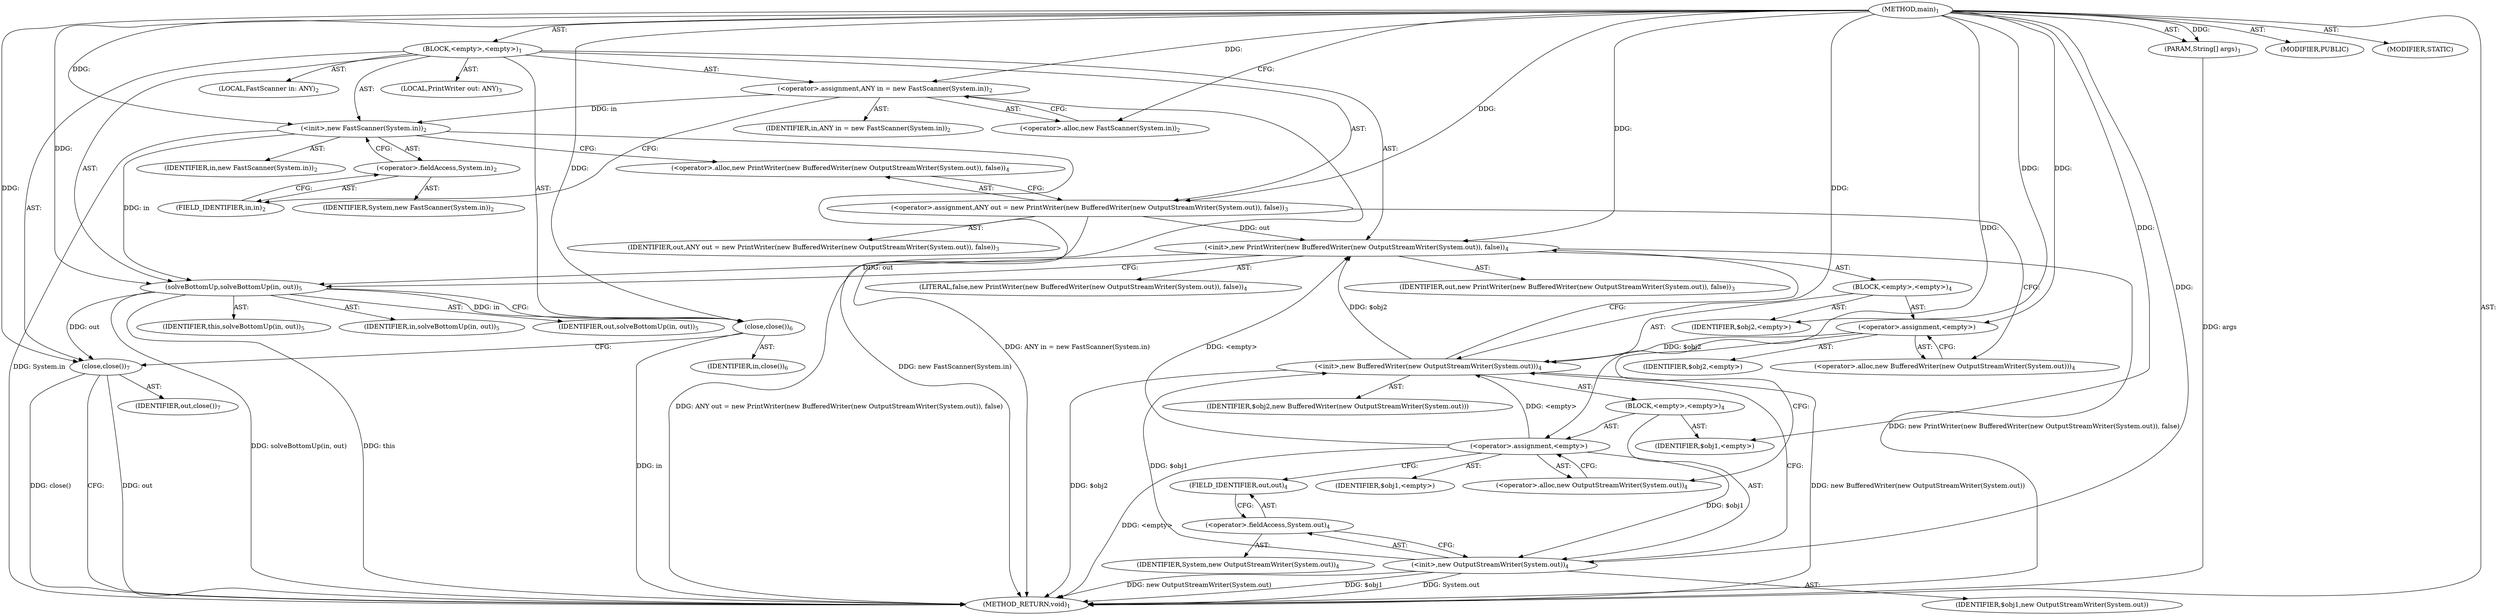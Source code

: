 digraph "main" {  
"21" [label = <(METHOD,main)<SUB>1</SUB>> ]
"22" [label = <(PARAM,String[] args)<SUB>1</SUB>> ]
"23" [label = <(BLOCK,&lt;empty&gt;,&lt;empty&gt;)<SUB>1</SUB>> ]
"4" [label = <(LOCAL,FastScanner in: ANY)<SUB>2</SUB>> ]
"24" [label = <(&lt;operator&gt;.assignment,ANY in = new FastScanner(System.in))<SUB>2</SUB>> ]
"25" [label = <(IDENTIFIER,in,ANY in = new FastScanner(System.in))<SUB>2</SUB>> ]
"26" [label = <(&lt;operator&gt;.alloc,new FastScanner(System.in))<SUB>2</SUB>> ]
"27" [label = <(&lt;init&gt;,new FastScanner(System.in))<SUB>2</SUB>> ]
"3" [label = <(IDENTIFIER,in,new FastScanner(System.in))<SUB>2</SUB>> ]
"28" [label = <(&lt;operator&gt;.fieldAccess,System.in)<SUB>2</SUB>> ]
"29" [label = <(IDENTIFIER,System,new FastScanner(System.in))<SUB>2</SUB>> ]
"30" [label = <(FIELD_IDENTIFIER,in,in)<SUB>2</SUB>> ]
"6" [label = <(LOCAL,PrintWriter out: ANY)<SUB>3</SUB>> ]
"31" [label = <(&lt;operator&gt;.assignment,ANY out = new PrintWriter(new BufferedWriter(new OutputStreamWriter(System.out)), false))<SUB>3</SUB>> ]
"32" [label = <(IDENTIFIER,out,ANY out = new PrintWriter(new BufferedWriter(new OutputStreamWriter(System.out)), false))<SUB>3</SUB>> ]
"33" [label = <(&lt;operator&gt;.alloc,new PrintWriter(new BufferedWriter(new OutputStreamWriter(System.out)), false))<SUB>4</SUB>> ]
"34" [label = <(&lt;init&gt;,new PrintWriter(new BufferedWriter(new OutputStreamWriter(System.out)), false))<SUB>4</SUB>> ]
"5" [label = <(IDENTIFIER,out,new PrintWriter(new BufferedWriter(new OutputStreamWriter(System.out)), false))<SUB>3</SUB>> ]
"35" [label = <(BLOCK,&lt;empty&gt;,&lt;empty&gt;)<SUB>4</SUB>> ]
"36" [label = <(&lt;operator&gt;.assignment,&lt;empty&gt;)> ]
"37" [label = <(IDENTIFIER,$obj2,&lt;empty&gt;)> ]
"38" [label = <(&lt;operator&gt;.alloc,new BufferedWriter(new OutputStreamWriter(System.out)))<SUB>4</SUB>> ]
"39" [label = <(&lt;init&gt;,new BufferedWriter(new OutputStreamWriter(System.out)))<SUB>4</SUB>> ]
"40" [label = <(IDENTIFIER,$obj2,new BufferedWriter(new OutputStreamWriter(System.out)))> ]
"41" [label = <(BLOCK,&lt;empty&gt;,&lt;empty&gt;)<SUB>4</SUB>> ]
"42" [label = <(&lt;operator&gt;.assignment,&lt;empty&gt;)> ]
"43" [label = <(IDENTIFIER,$obj1,&lt;empty&gt;)> ]
"44" [label = <(&lt;operator&gt;.alloc,new OutputStreamWriter(System.out))<SUB>4</SUB>> ]
"45" [label = <(&lt;init&gt;,new OutputStreamWriter(System.out))<SUB>4</SUB>> ]
"46" [label = <(IDENTIFIER,$obj1,new OutputStreamWriter(System.out))> ]
"47" [label = <(&lt;operator&gt;.fieldAccess,System.out)<SUB>4</SUB>> ]
"48" [label = <(IDENTIFIER,System,new OutputStreamWriter(System.out))<SUB>4</SUB>> ]
"49" [label = <(FIELD_IDENTIFIER,out,out)<SUB>4</SUB>> ]
"50" [label = <(IDENTIFIER,$obj1,&lt;empty&gt;)> ]
"51" [label = <(IDENTIFIER,$obj2,&lt;empty&gt;)> ]
"52" [label = <(LITERAL,false,new PrintWriter(new BufferedWriter(new OutputStreamWriter(System.out)), false))<SUB>4</SUB>> ]
"53" [label = <(solveBottomUp,solveBottomUp(in, out))<SUB>5</SUB>> ]
"54" [label = <(IDENTIFIER,this,solveBottomUp(in, out))<SUB>5</SUB>> ]
"55" [label = <(IDENTIFIER,in,solveBottomUp(in, out))<SUB>5</SUB>> ]
"56" [label = <(IDENTIFIER,out,solveBottomUp(in, out))<SUB>5</SUB>> ]
"57" [label = <(close,close())<SUB>6</SUB>> ]
"58" [label = <(IDENTIFIER,in,close())<SUB>6</SUB>> ]
"59" [label = <(close,close())<SUB>7</SUB>> ]
"60" [label = <(IDENTIFIER,out,close())<SUB>7</SUB>> ]
"61" [label = <(MODIFIER,PUBLIC)> ]
"62" [label = <(MODIFIER,STATIC)> ]
"63" [label = <(METHOD_RETURN,void)<SUB>1</SUB>> ]
  "21" -> "22"  [ label = "AST: "] 
  "21" -> "23"  [ label = "AST: "] 
  "21" -> "61"  [ label = "AST: "] 
  "21" -> "62"  [ label = "AST: "] 
  "21" -> "63"  [ label = "AST: "] 
  "23" -> "4"  [ label = "AST: "] 
  "23" -> "24"  [ label = "AST: "] 
  "23" -> "27"  [ label = "AST: "] 
  "23" -> "6"  [ label = "AST: "] 
  "23" -> "31"  [ label = "AST: "] 
  "23" -> "34"  [ label = "AST: "] 
  "23" -> "53"  [ label = "AST: "] 
  "23" -> "57"  [ label = "AST: "] 
  "23" -> "59"  [ label = "AST: "] 
  "24" -> "25"  [ label = "AST: "] 
  "24" -> "26"  [ label = "AST: "] 
  "27" -> "3"  [ label = "AST: "] 
  "27" -> "28"  [ label = "AST: "] 
  "28" -> "29"  [ label = "AST: "] 
  "28" -> "30"  [ label = "AST: "] 
  "31" -> "32"  [ label = "AST: "] 
  "31" -> "33"  [ label = "AST: "] 
  "34" -> "5"  [ label = "AST: "] 
  "34" -> "35"  [ label = "AST: "] 
  "34" -> "52"  [ label = "AST: "] 
  "35" -> "36"  [ label = "AST: "] 
  "35" -> "39"  [ label = "AST: "] 
  "35" -> "51"  [ label = "AST: "] 
  "36" -> "37"  [ label = "AST: "] 
  "36" -> "38"  [ label = "AST: "] 
  "39" -> "40"  [ label = "AST: "] 
  "39" -> "41"  [ label = "AST: "] 
  "41" -> "42"  [ label = "AST: "] 
  "41" -> "45"  [ label = "AST: "] 
  "41" -> "50"  [ label = "AST: "] 
  "42" -> "43"  [ label = "AST: "] 
  "42" -> "44"  [ label = "AST: "] 
  "45" -> "46"  [ label = "AST: "] 
  "45" -> "47"  [ label = "AST: "] 
  "47" -> "48"  [ label = "AST: "] 
  "47" -> "49"  [ label = "AST: "] 
  "53" -> "54"  [ label = "AST: "] 
  "53" -> "55"  [ label = "AST: "] 
  "53" -> "56"  [ label = "AST: "] 
  "57" -> "58"  [ label = "AST: "] 
  "59" -> "60"  [ label = "AST: "] 
  "24" -> "30"  [ label = "CFG: "] 
  "27" -> "33"  [ label = "CFG: "] 
  "31" -> "38"  [ label = "CFG: "] 
  "34" -> "53"  [ label = "CFG: "] 
  "53" -> "57"  [ label = "CFG: "] 
  "57" -> "59"  [ label = "CFG: "] 
  "59" -> "63"  [ label = "CFG: "] 
  "26" -> "24"  [ label = "CFG: "] 
  "28" -> "27"  [ label = "CFG: "] 
  "33" -> "31"  [ label = "CFG: "] 
  "30" -> "28"  [ label = "CFG: "] 
  "36" -> "44"  [ label = "CFG: "] 
  "39" -> "34"  [ label = "CFG: "] 
  "38" -> "36"  [ label = "CFG: "] 
  "42" -> "49"  [ label = "CFG: "] 
  "45" -> "39"  [ label = "CFG: "] 
  "44" -> "42"  [ label = "CFG: "] 
  "47" -> "45"  [ label = "CFG: "] 
  "49" -> "47"  [ label = "CFG: "] 
  "21" -> "26"  [ label = "CFG: "] 
  "22" -> "63"  [ label = "DDG: args"] 
  "24" -> "63"  [ label = "DDG: ANY in = new FastScanner(System.in)"] 
  "27" -> "63"  [ label = "DDG: System.in"] 
  "27" -> "63"  [ label = "DDG: new FastScanner(System.in)"] 
  "31" -> "63"  [ label = "DDG: ANY out = new PrintWriter(new BufferedWriter(new OutputStreamWriter(System.out)), false)"] 
  "39" -> "63"  [ label = "DDG: $obj2"] 
  "42" -> "63"  [ label = "DDG: &lt;empty&gt;"] 
  "45" -> "63"  [ label = "DDG: $obj1"] 
  "45" -> "63"  [ label = "DDG: System.out"] 
  "45" -> "63"  [ label = "DDG: new OutputStreamWriter(System.out)"] 
  "39" -> "63"  [ label = "DDG: new BufferedWriter(new OutputStreamWriter(System.out))"] 
  "34" -> "63"  [ label = "DDG: new PrintWriter(new BufferedWriter(new OutputStreamWriter(System.out)), false)"] 
  "53" -> "63"  [ label = "DDG: solveBottomUp(in, out)"] 
  "57" -> "63"  [ label = "DDG: in"] 
  "59" -> "63"  [ label = "DDG: out"] 
  "59" -> "63"  [ label = "DDG: close()"] 
  "53" -> "63"  [ label = "DDG: this"] 
  "21" -> "22"  [ label = "DDG: "] 
  "21" -> "24"  [ label = "DDG: "] 
  "21" -> "31"  [ label = "DDG: "] 
  "24" -> "27"  [ label = "DDG: in"] 
  "21" -> "27"  [ label = "DDG: "] 
  "31" -> "34"  [ label = "DDG: out"] 
  "21" -> "34"  [ label = "DDG: "] 
  "42" -> "34"  [ label = "DDG: &lt;empty&gt;"] 
  "39" -> "34"  [ label = "DDG: $obj2"] 
  "21" -> "53"  [ label = "DDG: "] 
  "27" -> "53"  [ label = "DDG: in"] 
  "34" -> "53"  [ label = "DDG: out"] 
  "53" -> "57"  [ label = "DDG: in"] 
  "21" -> "57"  [ label = "DDG: "] 
  "53" -> "59"  [ label = "DDG: out"] 
  "21" -> "59"  [ label = "DDG: "] 
  "21" -> "36"  [ label = "DDG: "] 
  "21" -> "51"  [ label = "DDG: "] 
  "36" -> "39"  [ label = "DDG: $obj2"] 
  "21" -> "39"  [ label = "DDG: "] 
  "42" -> "39"  [ label = "DDG: &lt;empty&gt;"] 
  "45" -> "39"  [ label = "DDG: $obj1"] 
  "21" -> "42"  [ label = "DDG: "] 
  "21" -> "50"  [ label = "DDG: "] 
  "42" -> "45"  [ label = "DDG: $obj1"] 
  "21" -> "45"  [ label = "DDG: "] 
}
